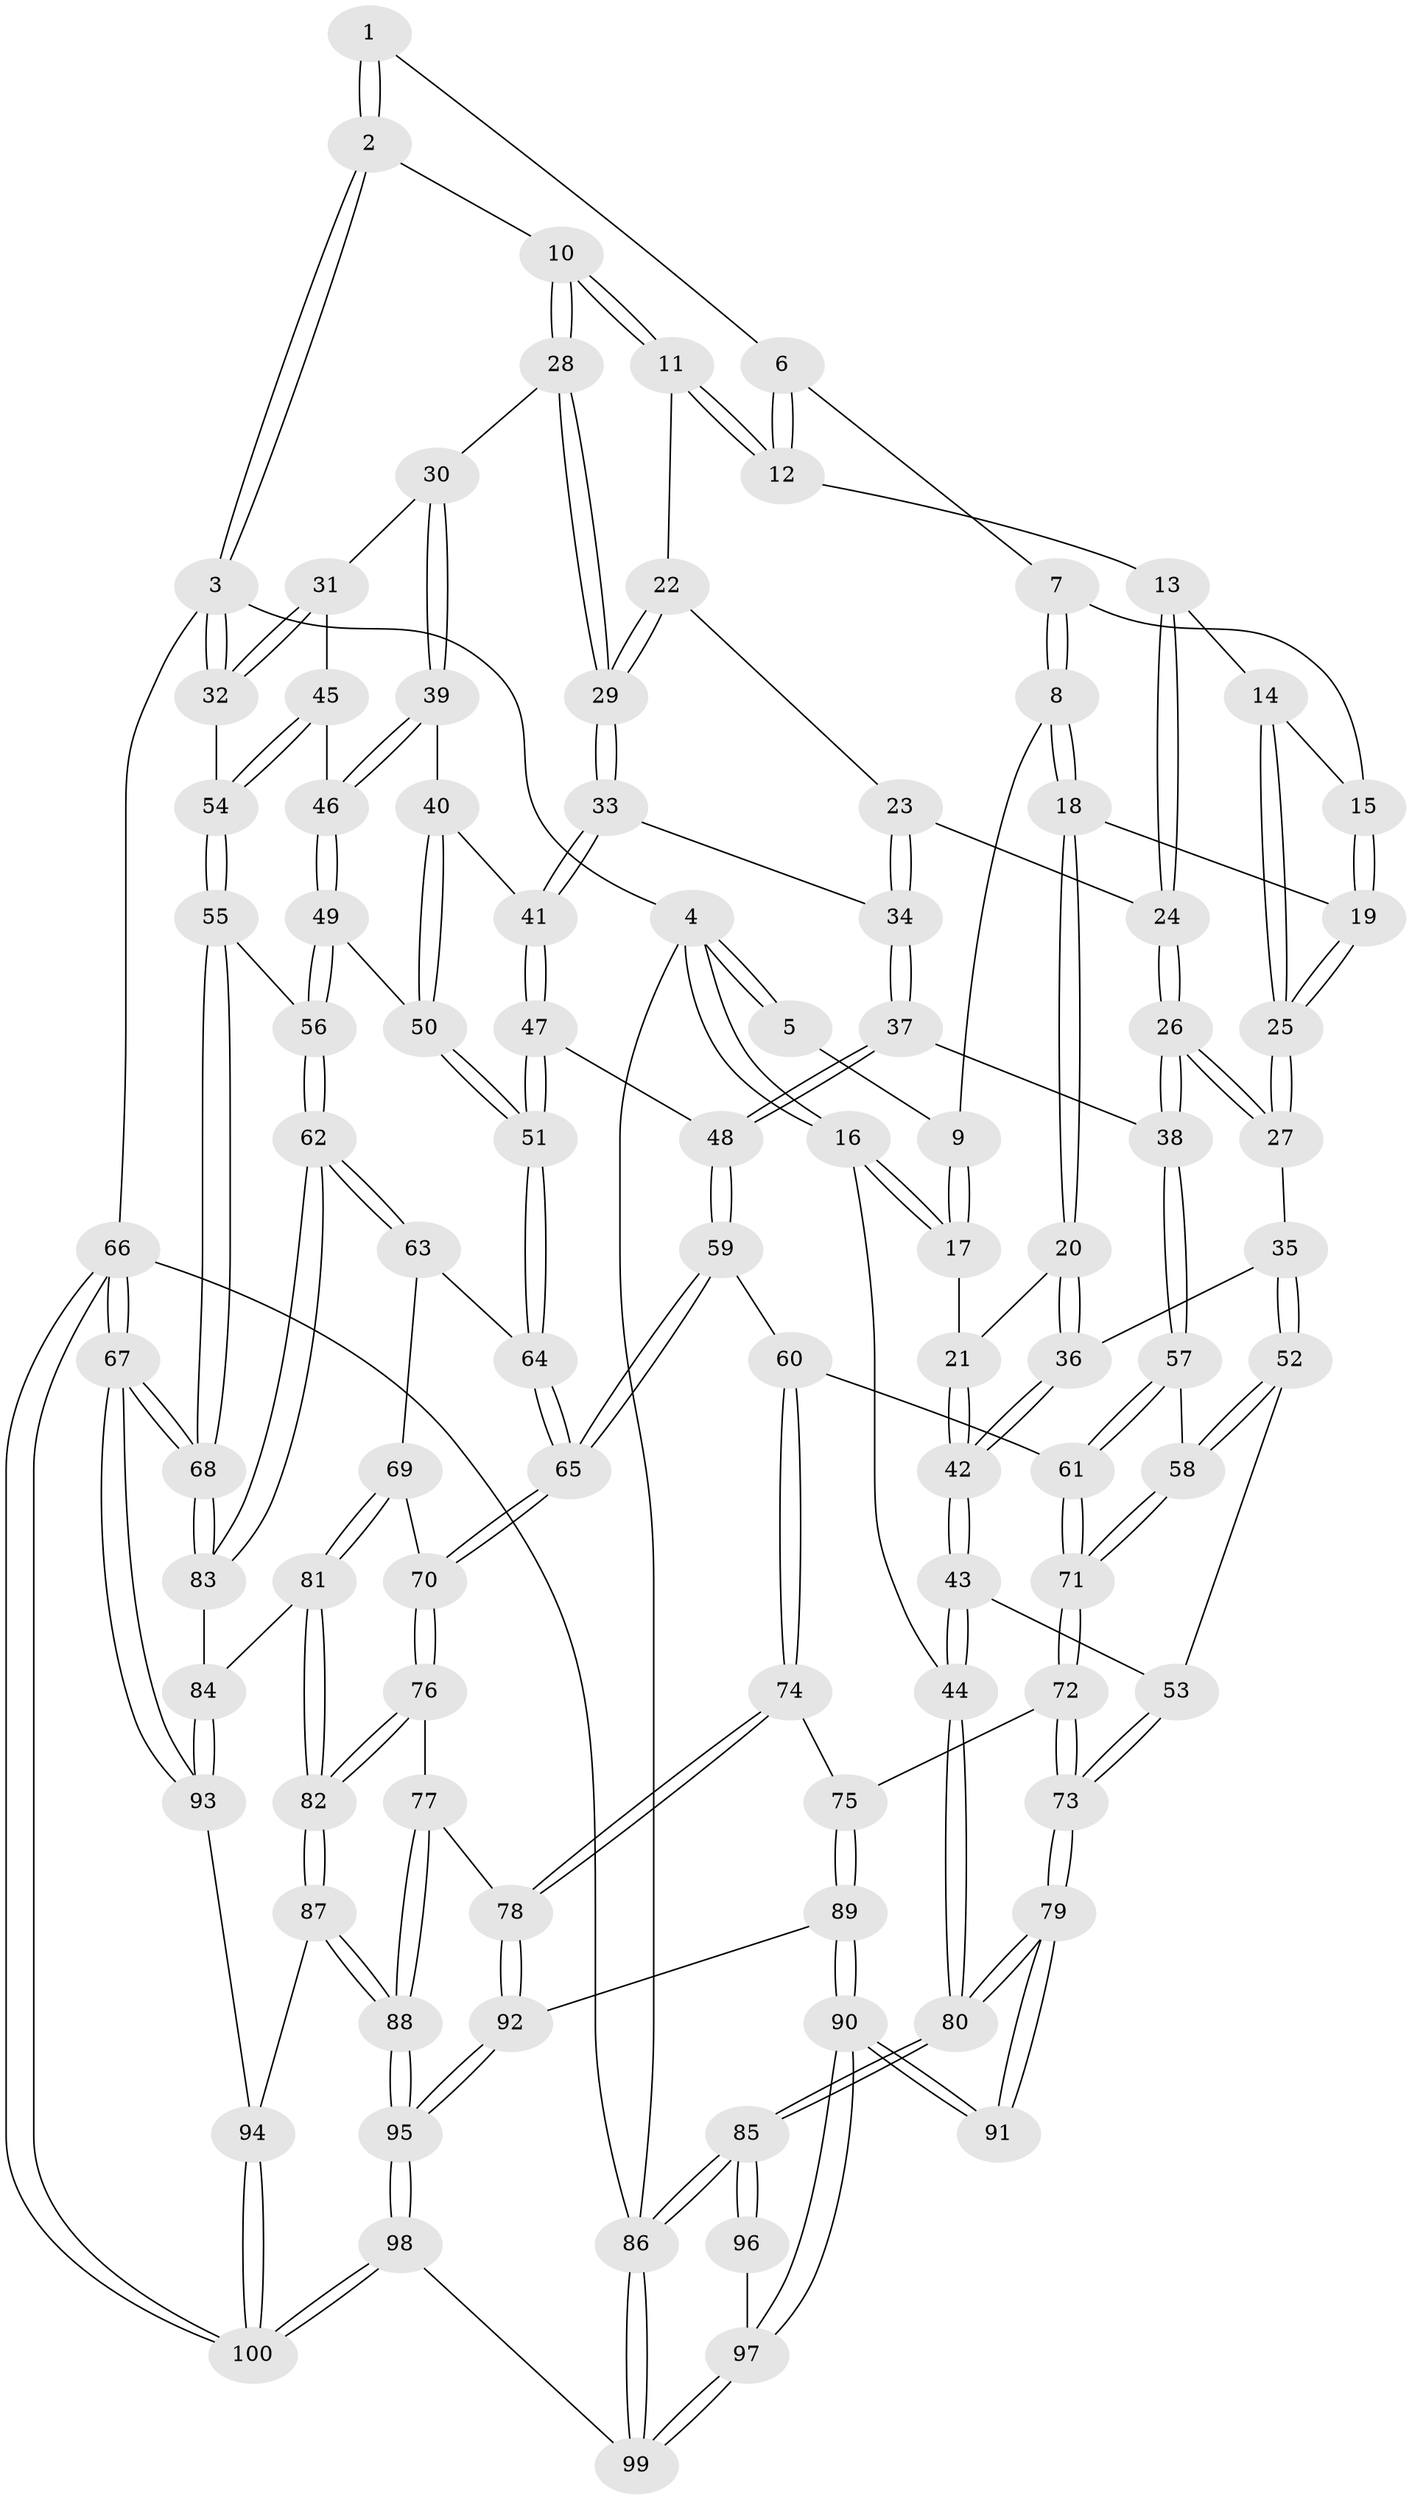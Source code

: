 // Generated by graph-tools (version 1.1) at 2025/03/03/09/25 03:03:15]
// undirected, 100 vertices, 247 edges
graph export_dot {
graph [start="1"]
  node [color=gray90,style=filled];
  1 [pos="+0.5182905327028481+0"];
  2 [pos="+0.6991115017643222+0"];
  3 [pos="+1+0"];
  4 [pos="+0+0"];
  5 [pos="+0.18153045116559305+0"];
  6 [pos="+0.5082542336552552+0"];
  7 [pos="+0.37879760196440465+0.0486141895592134"];
  8 [pos="+0.22045166782162684+0.02426261169370408"];
  9 [pos="+0.17482848906390144+0"];
  10 [pos="+0.703304460954564+0.013123665961293163"];
  11 [pos="+0.561476288796178+0.13007074384129624"];
  12 [pos="+0.4691013245641113+0.08677986131156232"];
  13 [pos="+0.45775196202119606+0.10229098830339314"];
  14 [pos="+0.411404308981054+0.12055834354425152"];
  15 [pos="+0.37508654259991453+0.09161908511337533"];
  16 [pos="+0+0.19329453541512845"];
  17 [pos="+0.010881428892850013+0.14066286664585145"];
  18 [pos="+0.24558958232664205+0.12544524768020232"];
  19 [pos="+0.25860686959825446+0.13111690801739548"];
  20 [pos="+0.1623200797947476+0.20929903442953066"];
  21 [pos="+0.08550580081639207+0.18538019177759377"];
  22 [pos="+0.5529320215519787+0.14758063357805642"];
  23 [pos="+0.5392135078186361+0.16267705356792092"];
  24 [pos="+0.5030451205008223+0.19522986195703773"];
  25 [pos="+0.38771253157166374+0.2681855092311585"];
  26 [pos="+0.44568345227562606+0.32867214587937205"];
  27 [pos="+0.39830827380924094+0.293042000270284"];
  28 [pos="+0.7363403621893516+0.108978761170696"];
  29 [pos="+0.6641789196477151+0.27453813019829465"];
  30 [pos="+0.7755805457388207+0.13236981901360365"];
  31 [pos="+0.9251771171537846+0.1831552899721947"];
  32 [pos="+1+0"];
  33 [pos="+0.6625061667363388+0.280331298800158"];
  34 [pos="+0.6473709626668708+0.2860652054538287"];
  35 [pos="+0.21006052893318924+0.3169008114201721"];
  36 [pos="+0.1833483511771611+0.3026880532318619"];
  37 [pos="+0.46741380030358687+0.36345937696557207"];
  38 [pos="+0.46731093086654846+0.3634393240729835"];
  39 [pos="+0.820443295965398+0.30957745391000785"];
  40 [pos="+0.7138062836457468+0.313521348309912"];
  41 [pos="+0.6707611415075978+0.28761620491202616"];
  42 [pos="+0.0306762794204086+0.4037303157217736"];
  43 [pos="+0+0.487393192859401"];
  44 [pos="+0+0.497154245117642"];
  45 [pos="+0.8821073111577916+0.3299407731281601"];
  46 [pos="+0.8799242041097303+0.33183487260895217"];
  47 [pos="+0.6759769975488249+0.5038600819137026"];
  48 [pos="+0.5490904709127584+0.44657545195343423"];
  49 [pos="+0.8577273094555723+0.47453989013898"];
  50 [pos="+0.7742006221448654+0.4781377975195511"];
  51 [pos="+0.6969654065539719+0.5188058361606749"];
  52 [pos="+0.2490826511898067+0.5198110132325194"];
  53 [pos="+0.05818259111729576+0.5245879348036274"];
  54 [pos="+1+0.3677575694855567"];
  55 [pos="+1+0.5464767086724122"];
  56 [pos="+0.9367278089921934+0.5419281782030886"];
  57 [pos="+0.35057702854563366+0.5191541340031811"];
  58 [pos="+0.3099601386551501+0.5442979121871468"];
  59 [pos="+0.5363973619600305+0.6341006746371585"];
  60 [pos="+0.5309644027854252+0.6335591585130455"];
  61 [pos="+0.5236707581978323+0.6308121469457496"];
  62 [pos="+0.8309740661555641+0.708881744843965"];
  63 [pos="+0.6996592414660504+0.5659271982084165"];
  64 [pos="+0.6930887191323659+0.5430054536950956"];
  65 [pos="+0.5399991712384405+0.6363819267402554"];
  66 [pos="+1+1"];
  67 [pos="+1+0.9553483279654315"];
  68 [pos="+1+0.9251055347315597"];
  69 [pos="+0.6552862181509664+0.7047805819127715"];
  70 [pos="+0.5604688990764387+0.6767232425918839"];
  71 [pos="+0.3071049066922488+0.7134015335528308"];
  72 [pos="+0.30266027318511834+0.7459776858279001"];
  73 [pos="+0.19547959960323744+0.7913567318658146"];
  74 [pos="+0.36811797394494017+0.7906528102560709"];
  75 [pos="+0.35804957433818646+0.7841611222457721"];
  76 [pos="+0.5214683207915889+0.7859541257392368"];
  77 [pos="+0.5106188379311488+0.7901115585740595"];
  78 [pos="+0.4024282149982317+0.8216965113823296"];
  79 [pos="+0.1614218165951805+0.8231465880816736"];
  80 [pos="+0+0.727333895477685"];
  81 [pos="+0.7234776467961763+0.7946920939901263"];
  82 [pos="+0.6499887975186964+0.8441758919041309"];
  83 [pos="+0.8293582097129972+0.7221356316679839"];
  84 [pos="+0.7630803881426473+0.7942755541196997"];
  85 [pos="+0+1"];
  86 [pos="+0+1"];
  87 [pos="+0.6312668800604573+0.8972158309003151"];
  88 [pos="+0.5798007297912804+0.9859259141495953"];
  89 [pos="+0.2795756563956311+0.945741537928921"];
  90 [pos="+0.17702764496878035+0.9600021747359209"];
  91 [pos="+0.16101666416760244+0.9036503827959184"];
  92 [pos="+0.425099718932129+0.9432154501650534"];
  93 [pos="+0.810074278858674+0.8829386859984727"];
  94 [pos="+0.7916972224792157+0.9905964137648133"];
  95 [pos="+0.5080153067206022+1"];
  96 [pos="+0+0.9613987201829424"];
  97 [pos="+0.1778363130845408+1"];
  98 [pos="+0.510520448642997+1"];
  99 [pos="+0.19388604882284033+1"];
  100 [pos="+0.7934721528061047+1"];
  1 -- 2;
  1 -- 2;
  1 -- 6;
  2 -- 3;
  2 -- 3;
  2 -- 10;
  3 -- 4;
  3 -- 32;
  3 -- 32;
  3 -- 66;
  4 -- 5;
  4 -- 5;
  4 -- 16;
  4 -- 16;
  4 -- 86;
  5 -- 9;
  6 -- 7;
  6 -- 12;
  6 -- 12;
  7 -- 8;
  7 -- 8;
  7 -- 15;
  8 -- 9;
  8 -- 18;
  8 -- 18;
  9 -- 17;
  9 -- 17;
  10 -- 11;
  10 -- 11;
  10 -- 28;
  10 -- 28;
  11 -- 12;
  11 -- 12;
  11 -- 22;
  12 -- 13;
  13 -- 14;
  13 -- 24;
  13 -- 24;
  14 -- 15;
  14 -- 25;
  14 -- 25;
  15 -- 19;
  15 -- 19;
  16 -- 17;
  16 -- 17;
  16 -- 44;
  17 -- 21;
  18 -- 19;
  18 -- 20;
  18 -- 20;
  19 -- 25;
  19 -- 25;
  20 -- 21;
  20 -- 36;
  20 -- 36;
  21 -- 42;
  21 -- 42;
  22 -- 23;
  22 -- 29;
  22 -- 29;
  23 -- 24;
  23 -- 34;
  23 -- 34;
  24 -- 26;
  24 -- 26;
  25 -- 27;
  25 -- 27;
  26 -- 27;
  26 -- 27;
  26 -- 38;
  26 -- 38;
  27 -- 35;
  28 -- 29;
  28 -- 29;
  28 -- 30;
  29 -- 33;
  29 -- 33;
  30 -- 31;
  30 -- 39;
  30 -- 39;
  31 -- 32;
  31 -- 32;
  31 -- 45;
  32 -- 54;
  33 -- 34;
  33 -- 41;
  33 -- 41;
  34 -- 37;
  34 -- 37;
  35 -- 36;
  35 -- 52;
  35 -- 52;
  36 -- 42;
  36 -- 42;
  37 -- 38;
  37 -- 48;
  37 -- 48;
  38 -- 57;
  38 -- 57;
  39 -- 40;
  39 -- 46;
  39 -- 46;
  40 -- 41;
  40 -- 50;
  40 -- 50;
  41 -- 47;
  41 -- 47;
  42 -- 43;
  42 -- 43;
  43 -- 44;
  43 -- 44;
  43 -- 53;
  44 -- 80;
  44 -- 80;
  45 -- 46;
  45 -- 54;
  45 -- 54;
  46 -- 49;
  46 -- 49;
  47 -- 48;
  47 -- 51;
  47 -- 51;
  48 -- 59;
  48 -- 59;
  49 -- 50;
  49 -- 56;
  49 -- 56;
  50 -- 51;
  50 -- 51;
  51 -- 64;
  51 -- 64;
  52 -- 53;
  52 -- 58;
  52 -- 58;
  53 -- 73;
  53 -- 73;
  54 -- 55;
  54 -- 55;
  55 -- 56;
  55 -- 68;
  55 -- 68;
  56 -- 62;
  56 -- 62;
  57 -- 58;
  57 -- 61;
  57 -- 61;
  58 -- 71;
  58 -- 71;
  59 -- 60;
  59 -- 65;
  59 -- 65;
  60 -- 61;
  60 -- 74;
  60 -- 74;
  61 -- 71;
  61 -- 71;
  62 -- 63;
  62 -- 63;
  62 -- 83;
  62 -- 83;
  63 -- 64;
  63 -- 69;
  64 -- 65;
  64 -- 65;
  65 -- 70;
  65 -- 70;
  66 -- 67;
  66 -- 67;
  66 -- 100;
  66 -- 100;
  66 -- 86;
  67 -- 68;
  67 -- 68;
  67 -- 93;
  67 -- 93;
  68 -- 83;
  68 -- 83;
  69 -- 70;
  69 -- 81;
  69 -- 81;
  70 -- 76;
  70 -- 76;
  71 -- 72;
  71 -- 72;
  72 -- 73;
  72 -- 73;
  72 -- 75;
  73 -- 79;
  73 -- 79;
  74 -- 75;
  74 -- 78;
  74 -- 78;
  75 -- 89;
  75 -- 89;
  76 -- 77;
  76 -- 82;
  76 -- 82;
  77 -- 78;
  77 -- 88;
  77 -- 88;
  78 -- 92;
  78 -- 92;
  79 -- 80;
  79 -- 80;
  79 -- 91;
  79 -- 91;
  80 -- 85;
  80 -- 85;
  81 -- 82;
  81 -- 82;
  81 -- 84;
  82 -- 87;
  82 -- 87;
  83 -- 84;
  84 -- 93;
  84 -- 93;
  85 -- 86;
  85 -- 86;
  85 -- 96;
  85 -- 96;
  86 -- 99;
  86 -- 99;
  87 -- 88;
  87 -- 88;
  87 -- 94;
  88 -- 95;
  88 -- 95;
  89 -- 90;
  89 -- 90;
  89 -- 92;
  90 -- 91;
  90 -- 91;
  90 -- 97;
  90 -- 97;
  92 -- 95;
  92 -- 95;
  93 -- 94;
  94 -- 100;
  94 -- 100;
  95 -- 98;
  95 -- 98;
  96 -- 97;
  97 -- 99;
  97 -- 99;
  98 -- 99;
  98 -- 100;
  98 -- 100;
}

